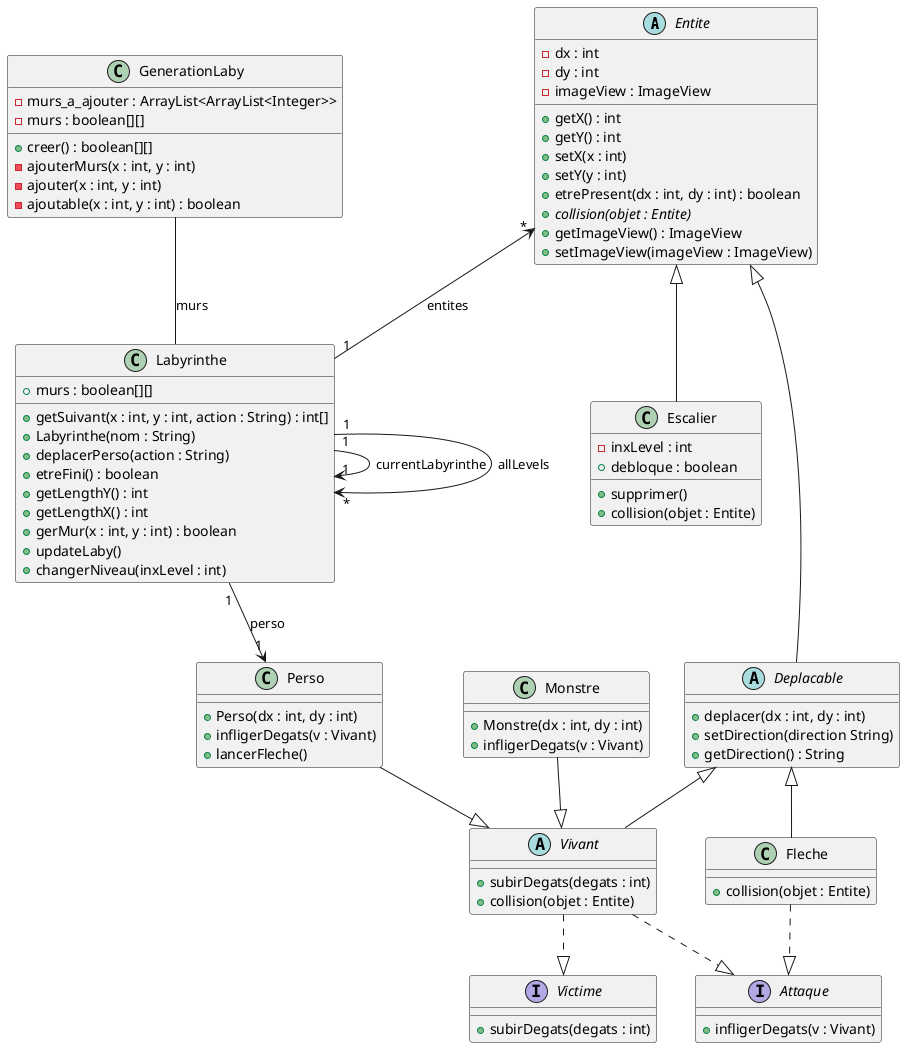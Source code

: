@startuml

abstract class Entite{
-dx : int
-dy : int
-imageView : ImageView
+getX() : int
+getY() : int
+setX(x : int)
+setY(y : int)
+etrePresent(dx : int, dy : int) : boolean
+{abstract}collision(objet : Entite)
+getImageView() : ImageView
+setImageView(imageView : ImageView)
}

abstract class Deplacable{
+deplacer(dx : int, dy : int)
+setDirection(direction String)
+getDirection() : String
}

class Perso{
+Perso(dx : int, dy : int)
+infligerDegats(v : Vivant)
+lancerFleche()
}

class Monstre{
+Monstre(dx : int, dy : int)
+infligerDegats(v : Vivant)
}

abstract class Vivant{
+subirDegats(degats : int)
+collision(objet : Entite)
}

interface Victime {
+subirDegats(degats : int)
}

interface Attaque {
+infligerDegats(v : Vivant)
}

class Fleche {
+collision(objet : Entite)
}

class Escalier{
-inxLevel : int
+debloque : boolean
+supprimer()
+collision(objet : Entite)
}

class Labyrinthe{
+murs : boolean[][]
+getSuivant(x : int, y : int, action : String) : int[]
+Labyrinthe(nom : String)
+deplacerPerso(action : String)
+etreFini() : boolean
+getLengthY() : int
+getLengthX() : int
+gerMur(x : int, y : int) : boolean
+updateLaby()
+changerNiveau(inxLevel : int)
}

class GenerationLaby {
-murs_a_ajouter : ArrayList<ArrayList<Integer>>
-murs : boolean[][]
+creer() : boolean[][]
-ajouterMurs(x : int, y : int)
-ajouter(x : int, y : int)
-ajoutable(x : int, y : int) : boolean
}

Entite <|-- Deplacable
Deplacable <|-- Fleche
Deplacable <|-- Vivant
Perso --|> Vivant
Monstre --|> Vivant
Vivant ..|> Victime
Vivant ..|> Attaque
Fleche ..|> Attaque
Entite <|-- Escalier
Entite "*" <-- "1" Labyrinthe : entites
Labyrinthe "1" --> "1" Perso : perso
Labyrinthe "1" --> "1" Labyrinthe : currentLabyrinthe
Labyrinthe "1" --> "*" Labyrinthe : allLevels
GenerationLaby -- Labyrinthe : murs
@enduml